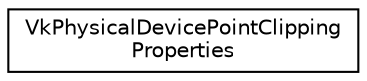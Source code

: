 digraph "Graphical Class Hierarchy"
{
 // LATEX_PDF_SIZE
  edge [fontname="Helvetica",fontsize="10",labelfontname="Helvetica",labelfontsize="10"];
  node [fontname="Helvetica",fontsize="10",shape=record];
  rankdir="LR";
  Node0 [label="VkPhysicalDevicePointClipping\lProperties",height=0.2,width=0.4,color="black", fillcolor="white", style="filled",URL="$structVkPhysicalDevicePointClippingProperties.html",tooltip=" "];
}
